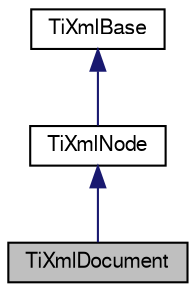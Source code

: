 digraph G
{
  bgcolor="transparent";
  edge [fontname="FreeSans",fontsize=10,labelfontname="FreeSans",labelfontsize=10];
  node [fontname="FreeSans",fontsize=10,shape=record];
  Node1 [label="TiXmlDocument",height=0.2,width=0.4,color="black", fillcolor="grey75", style="filled" fontcolor="black"];
  Node2 -> Node1 [dir=back,color="midnightblue",fontsize=10,style="solid",fontname="FreeSans"];
  Node2 [label="TiXmlNode",height=0.2,width=0.4,color="black",URL="$classTiXmlNode.html"];
  Node3 -> Node2 [dir=back,color="midnightblue",fontsize=10,style="solid",fontname="FreeSans"];
  Node3 [label="TiXmlBase",height=0.2,width=0.4,color="black",URL="$classTiXmlBase.html"];
}
